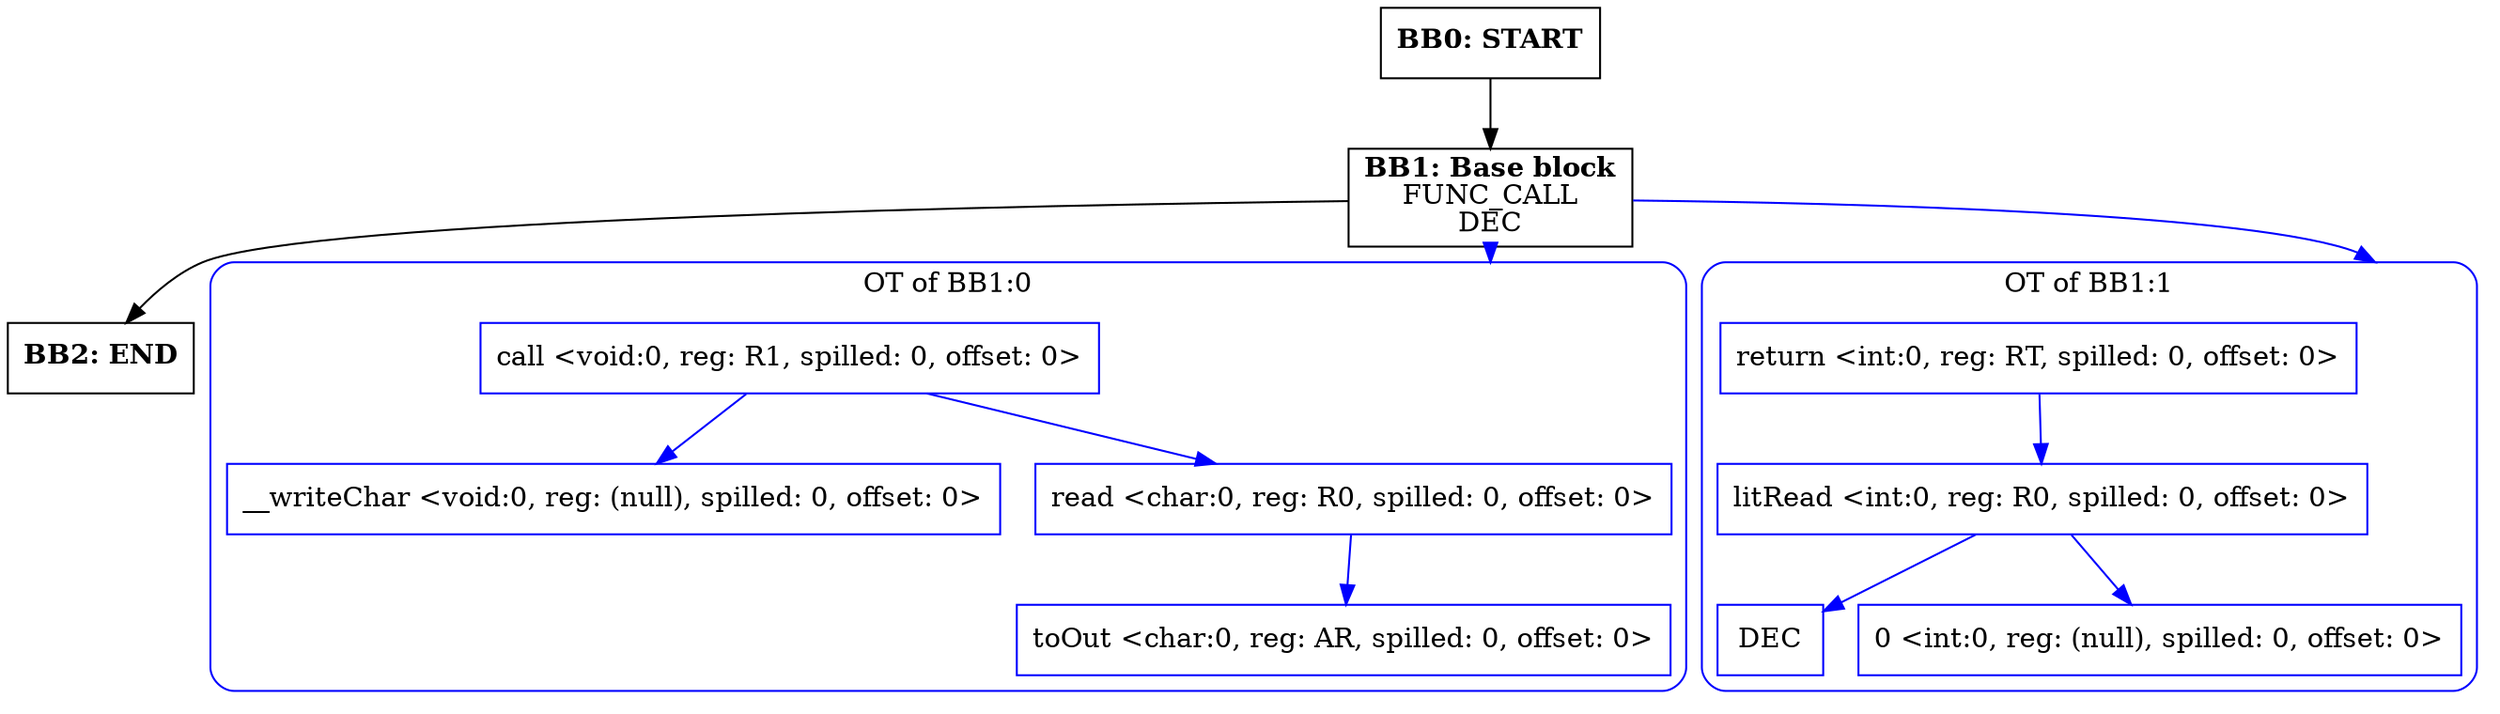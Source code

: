 digraph CFG {
    compound=true;
    graph [splines=true];
    node [shape=rectangle];

    BB2 [label=<<B>BB2: END</B><BR ALIGN="CENTER"/>>];
    BB1 [label=<<B>BB1: Base block</B><BR ALIGN="CENTER"/>FUNC_CALL<BR ALIGN="CENTER"/>DEC<BR ALIGN="CENTER"/>>];
    subgraph cluster_instruction0 {
        label = "OT of BB1:0";
        style=rounded;
        color=blue;
        entry0 [shape=point, style=invis];
        node0 [label="call <void:0, reg: R1, spilled: 0, offset: 0>", color=blue];
        node1 [label="__writeChar <void:0, reg: (null), spilled: 0, offset: 0>", color=blue];
        node0 -> node1[color=blue];
        node2 [label="read <char:0, reg: R0, spilled: 0, offset: 0>", color=blue];
        node3 [label="toOut <char:0, reg: AR, spilled: 0, offset: 0>", color=blue];
        node2 -> node3[color=blue];
        node0 -> node2[color=blue];
    }
    BB1 -> entry0 [lhead=cluster_instruction0, color=blue];
    subgraph cluster_instruction1 {
        label = "OT of BB1:1";
        style=rounded;
        color=blue;
        entry1 [shape=point, style=invis];
        node4 [label="return <int:0, reg: RT, spilled: 0, offset: 0>", color=blue];
        node5 [label="litRead <int:0, reg: R0, spilled: 0, offset: 0>", color=blue];
        node6 [label="DEC", color=blue];
        node5 -> node6[color=blue];
        node7 [label="0 <int:0, reg: (null), spilled: 0, offset: 0>", color=blue];
        node5 -> node7[color=blue];
        node4 -> node5[color=blue];
    }
    BB1 -> entry1 [lhead=cluster_instruction1, color=blue];
    BB0 [label=<<B>BB0: START</B><BR ALIGN="CENTER"/>>];

    BB1 -> BB2;
    BB0 -> BB1;
}
